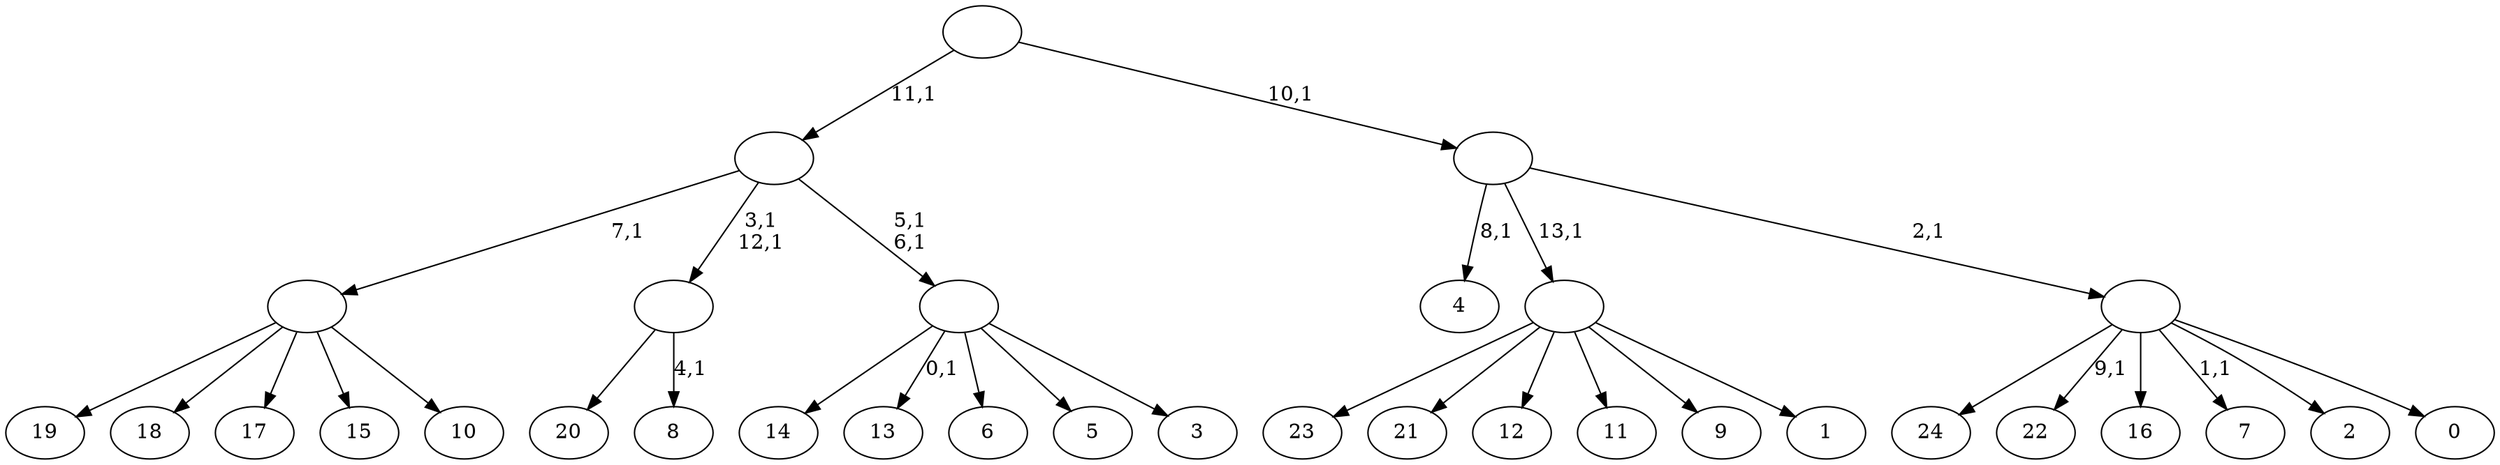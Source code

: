 digraph T {
	39 [label="24"]
	38 [label="23"]
	37 [label="22"]
	35 [label="21"]
	34 [label="20"]
	33 [label="19"]
	32 [label="18"]
	31 [label="17"]
	30 [label="16"]
	29 [label="15"]
	28 [label="14"]
	27 [label="13"]
	25 [label="12"]
	24 [label="11"]
	23 [label="10"]
	22 [label=""]
	21 [label="9"]
	20 [label="8"]
	18 [label=""]
	16 [label="7"]
	14 [label="6"]
	13 [label="5"]
	12 [label="4"]
	10 [label="3"]
	9 [label=""]
	7 [label=""]
	6 [label="2"]
	5 [label="1"]
	4 [label=""]
	3 [label="0"]
	2 [label=""]
	1 [label=""]
	0 [label=""]
	22 -> 33 [label=""]
	22 -> 32 [label=""]
	22 -> 31 [label=""]
	22 -> 29 [label=""]
	22 -> 23 [label=""]
	18 -> 20 [label="4,1"]
	18 -> 34 [label=""]
	9 -> 27 [label="0,1"]
	9 -> 28 [label=""]
	9 -> 14 [label=""]
	9 -> 13 [label=""]
	9 -> 10 [label=""]
	7 -> 9 [label="5,1\n6,1"]
	7 -> 18 [label="3,1\n12,1"]
	7 -> 22 [label="7,1"]
	4 -> 38 [label=""]
	4 -> 35 [label=""]
	4 -> 25 [label=""]
	4 -> 24 [label=""]
	4 -> 21 [label=""]
	4 -> 5 [label=""]
	2 -> 16 [label="1,1"]
	2 -> 37 [label="9,1"]
	2 -> 39 [label=""]
	2 -> 30 [label=""]
	2 -> 6 [label=""]
	2 -> 3 [label=""]
	1 -> 12 [label="8,1"]
	1 -> 4 [label="13,1"]
	1 -> 2 [label="2,1"]
	0 -> 7 [label="11,1"]
	0 -> 1 [label="10,1"]
}
